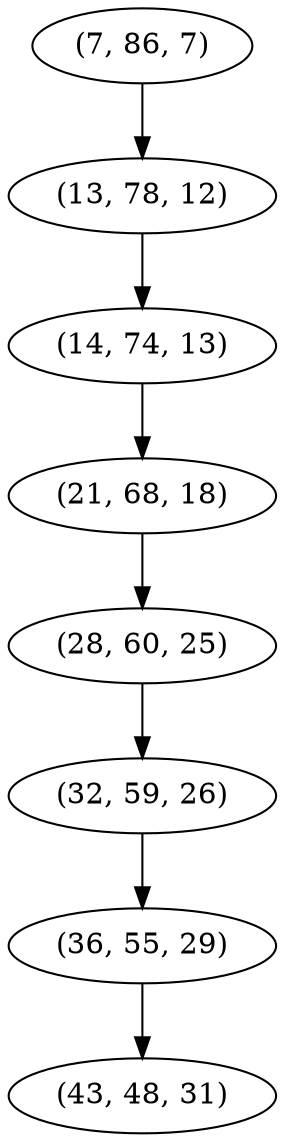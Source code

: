 digraph tree {
    "(7, 86, 7)";
    "(13, 78, 12)";
    "(14, 74, 13)";
    "(21, 68, 18)";
    "(28, 60, 25)";
    "(32, 59, 26)";
    "(36, 55, 29)";
    "(43, 48, 31)";
    "(7, 86, 7)" -> "(13, 78, 12)";
    "(13, 78, 12)" -> "(14, 74, 13)";
    "(14, 74, 13)" -> "(21, 68, 18)";
    "(21, 68, 18)" -> "(28, 60, 25)";
    "(28, 60, 25)" -> "(32, 59, 26)";
    "(32, 59, 26)" -> "(36, 55, 29)";
    "(36, 55, 29)" -> "(43, 48, 31)";
}
